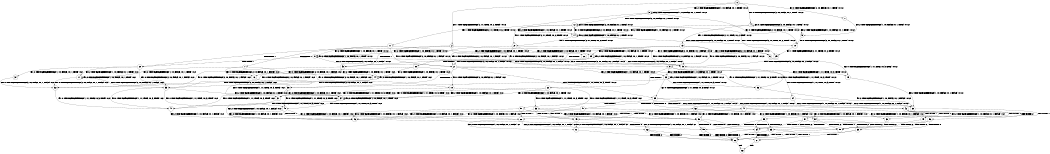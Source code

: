 digraph BCG {
size = "7, 10.5";
center = TRUE;
node [shape = circle];
0 [peripheries = 2];
0 -> 1 [label = "EX !0 !ATOMIC_EXCH_BRANCH (2, +0, FALSE, +0, 1, TRUE) !:0:1:2:"];
0 -> 2 [label = "EX !1 !ATOMIC_EXCH_BRANCH (2, +1, TRUE, +0, 2, TRUE) !:0:1:2:"];
0 -> 3 [label = "EX !2 !ATOMIC_EXCH_BRANCH (1, +0, FALSE, +0, 1, TRUE) !:0:1:2:"];
0 -> 4 [label = "EX !0 !ATOMIC_EXCH_BRANCH (2, +0, FALSE, +0, 1, TRUE) !:0:1:2:"];
1 -> 5 [label = "EX !2 !ATOMIC_EXCH_BRANCH (1, +0, FALSE, +0, 1, TRUE) !:0:1:2:"];
2 -> 6 [label = "EX !0 !ATOMIC_EXCH_BRANCH (2, +0, FALSE, +0, 1, FALSE) !:0:1:2:"];
2 -> 7 [label = "TERMINATE !1"];
2 -> 8 [label = "EX !2 !ATOMIC_EXCH_BRANCH (1, +0, FALSE, +0, 1, TRUE) !:0:1:2:"];
2 -> 9 [label = "EX !0 !ATOMIC_EXCH_BRANCH (2, +0, FALSE, +0, 1, FALSE) !:0:1:2:"];
3 -> 10 [label = "EX !0 !ATOMIC_EXCH_BRANCH (2, +0, FALSE, +0, 1, TRUE) !:0:1:2:"];
3 -> 11 [label = "EX !1 !ATOMIC_EXCH_BRANCH (2, +1, TRUE, +0, 2, TRUE) !:0:1:2:"];
3 -> 12 [label = "EX !0 !ATOMIC_EXCH_BRANCH (2, +0, FALSE, +0, 1, TRUE) !:0:1:2:"];
3 -> 3 [label = "EX !2 !ATOMIC_EXCH_BRANCH (1, +0, FALSE, +0, 1, TRUE) !:0:1:2:"];
4 -> 5 [label = "EX !2 !ATOMIC_EXCH_BRANCH (1, +0, FALSE, +0, 1, TRUE) !:0:1:2:"];
4 -> 13 [label = "EX !1 !ATOMIC_EXCH_BRANCH (2, +1, TRUE, +0, 2, TRUE) !:0:1:2:"];
4 -> 14 [label = "EX !2 !ATOMIC_EXCH_BRANCH (1, +0, FALSE, +0, 1, TRUE) !:0:1:2:"];
4 -> 4 [label = "EX !0 !ATOMIC_EXCH_BRANCH (2, +0, FALSE, +0, 1, TRUE) !:0:1:2:"];
5 -> 10 [label = "EX !0 !ATOMIC_EXCH_BRANCH (2, +0, FALSE, +0, 1, TRUE) !:0:1:2:"];
6 -> 15 [label = "EX !0 !ATOMIC_EXCH_BRANCH (1, +1, TRUE, +0, 3, TRUE) !:0:1:2:"];
7 -> 16 [label = "EX !0 !ATOMIC_EXCH_BRANCH (2, +0, FALSE, +0, 1, FALSE) !:0:2:"];
7 -> 17 [label = "EX !2 !ATOMIC_EXCH_BRANCH (1, +0, FALSE, +0, 1, TRUE) !:0:2:"];
7 -> 18 [label = "EX !0 !ATOMIC_EXCH_BRANCH (2, +0, FALSE, +0, 1, FALSE) !:0:2:"];
8 -> 19 [label = "EX !0 !ATOMIC_EXCH_BRANCH (2, +0, FALSE, +0, 1, FALSE) !:0:1:2:"];
8 -> 20 [label = "TERMINATE !1"];
8 -> 21 [label = "EX !0 !ATOMIC_EXCH_BRANCH (2, +0, FALSE, +0, 1, FALSE) !:0:1:2:"];
8 -> 8 [label = "EX !2 !ATOMIC_EXCH_BRANCH (1, +0, FALSE, +0, 1, TRUE) !:0:1:2:"];
9 -> 15 [label = "EX !0 !ATOMIC_EXCH_BRANCH (1, +1, TRUE, +0, 3, TRUE) !:0:1:2:"];
9 -> 22 [label = "TERMINATE !1"];
9 -> 23 [label = "EX !2 !ATOMIC_EXCH_BRANCH (1, +0, FALSE, +0, 1, TRUE) !:0:1:2:"];
9 -> 24 [label = "EX !0 !ATOMIC_EXCH_BRANCH (1, +1, TRUE, +0, 3, TRUE) !:0:1:2:"];
10 -> 25 [label = "EX !1 !ATOMIC_EXCH_BRANCH (2, +1, TRUE, +0, 2, TRUE) !:0:1:2:"];
11 -> 26 [label = "EX !2 !ATOMIC_EXCH_BRANCH (1, +0, FALSE, +0, 1, TRUE) !:0:1:2:"];
11 -> 20 [label = "TERMINATE !1"];
11 -> 21 [label = "EX !0 !ATOMIC_EXCH_BRANCH (2, +0, FALSE, +0, 1, FALSE) !:0:1:2:"];
11 -> 8 [label = "EX !2 !ATOMIC_EXCH_BRANCH (1, +0, FALSE, +0, 1, TRUE) !:0:1:2:"];
12 -> 25 [label = "EX !1 !ATOMIC_EXCH_BRANCH (2, +1, TRUE, +0, 2, TRUE) !:0:1:2:"];
12 -> 27 [label = "EX !1 !ATOMIC_EXCH_BRANCH (2, +1, TRUE, +0, 2, TRUE) !:0:1:2:"];
12 -> 14 [label = "EX !2 !ATOMIC_EXCH_BRANCH (1, +0, FALSE, +0, 1, TRUE) !:0:1:2:"];
12 -> 12 [label = "EX !0 !ATOMIC_EXCH_BRANCH (2, +0, FALSE, +0, 1, TRUE) !:0:1:2:"];
13 -> 6 [label = "EX !0 !ATOMIC_EXCH_BRANCH (2, +0, FALSE, +0, 1, FALSE) !:0:1:2:"];
13 -> 28 [label = "TERMINATE !1"];
13 -> 29 [label = "EX !2 !ATOMIC_EXCH_BRANCH (1, +0, FALSE, +0, 1, TRUE) !:0:1:2:"];
13 -> 9 [label = "EX !0 !ATOMIC_EXCH_BRANCH (2, +0, FALSE, +0, 1, FALSE) !:0:1:2:"];
14 -> 10 [label = "EX !0 !ATOMIC_EXCH_BRANCH (2, +0, FALSE, +0, 1, TRUE) !:0:1:2:"];
14 -> 27 [label = "EX !1 !ATOMIC_EXCH_BRANCH (2, +1, TRUE, +0, 2, TRUE) !:0:1:2:"];
14 -> 14 [label = "EX !2 !ATOMIC_EXCH_BRANCH (1, +0, FALSE, +0, 1, TRUE) !:0:1:2:"];
14 -> 12 [label = "EX !0 !ATOMIC_EXCH_BRANCH (2, +0, FALSE, +0, 1, TRUE) !:0:1:2:"];
15 -> 30 [label = "EX !2 !ATOMIC_EXCH_BRANCH (1, +0, FALSE, +0, 1, FALSE) !:0:1:2:"];
16 -> 31 [label = "EX !0 !ATOMIC_EXCH_BRANCH (1, +1, TRUE, +0, 3, TRUE) !:0:2:"];
17 -> 32 [label = "EX !0 !ATOMIC_EXCH_BRANCH (2, +0, FALSE, +0, 1, FALSE) !:0:2:"];
17 -> 33 [label = "EX !0 !ATOMIC_EXCH_BRANCH (2, +0, FALSE, +0, 1, FALSE) !:0:2:"];
17 -> 17 [label = "EX !2 !ATOMIC_EXCH_BRANCH (1, +0, FALSE, +0, 1, TRUE) !:0:2:"];
18 -> 31 [label = "EX !0 !ATOMIC_EXCH_BRANCH (1, +1, TRUE, +0, 3, TRUE) !:0:2:"];
18 -> 34 [label = "EX !2 !ATOMIC_EXCH_BRANCH (1, +0, FALSE, +0, 1, TRUE) !:0:2:"];
18 -> 35 [label = "EX !0 !ATOMIC_EXCH_BRANCH (1, +1, TRUE, +0, 3, TRUE) !:0:2:"];
19 -> 36 [label = "EX !0 !ATOMIC_EXCH_BRANCH (1, +1, TRUE, +0, 3, TRUE) !:0:1:2:"];
20 -> 37 [label = "EX !2 !ATOMIC_EXCH_BRANCH (1, +0, FALSE, +0, 1, TRUE) !:0:2:"];
20 -> 33 [label = "EX !0 !ATOMIC_EXCH_BRANCH (2, +0, FALSE, +0, 1, FALSE) !:0:2:"];
20 -> 17 [label = "EX !2 !ATOMIC_EXCH_BRANCH (1, +0, FALSE, +0, 1, TRUE) !:0:2:"];
21 -> 36 [label = "EX !0 !ATOMIC_EXCH_BRANCH (1, +1, TRUE, +0, 3, TRUE) !:0:1:2:"];
21 -> 38 [label = "TERMINATE !1"];
21 -> 23 [label = "EX !2 !ATOMIC_EXCH_BRANCH (1, +0, FALSE, +0, 1, TRUE) !:0:1:2:"];
21 -> 39 [label = "EX !0 !ATOMIC_EXCH_BRANCH (1, +1, TRUE, +0, 3, TRUE) !:0:1:2:"];
22 -> 31 [label = "EX !0 !ATOMIC_EXCH_BRANCH (1, +1, TRUE, +0, 3, TRUE) !:0:2:"];
22 -> 34 [label = "EX !2 !ATOMIC_EXCH_BRANCH (1, +0, FALSE, +0, 1, TRUE) !:0:2:"];
22 -> 35 [label = "EX !0 !ATOMIC_EXCH_BRANCH (1, +1, TRUE, +0, 3, TRUE) !:0:2:"];
23 -> 36 [label = "EX !0 !ATOMIC_EXCH_BRANCH (1, +1, TRUE, +0, 3, TRUE) !:0:1:2:"];
23 -> 38 [label = "TERMINATE !1"];
23 -> 23 [label = "EX !2 !ATOMIC_EXCH_BRANCH (1, +0, FALSE, +0, 1, TRUE) !:0:1:2:"];
23 -> 39 [label = "EX !0 !ATOMIC_EXCH_BRANCH (1, +1, TRUE, +0, 3, TRUE) !:0:1:2:"];
24 -> 30 [label = "EX !2 !ATOMIC_EXCH_BRANCH (1, +0, FALSE, +0, 1, FALSE) !:0:1:2:"];
24 -> 40 [label = "TERMINATE !1"];
24 -> 41 [label = "TERMINATE !0"];
24 -> 42 [label = "EX !2 !ATOMIC_EXCH_BRANCH (1, +0, FALSE, +0, 1, FALSE) !:0:1:2:"];
25 -> 19 [label = "EX !0 !ATOMIC_EXCH_BRANCH (2, +0, FALSE, +0, 1, FALSE) !:0:1:2:"];
26 -> 19 [label = "EX !0 !ATOMIC_EXCH_BRANCH (2, +0, FALSE, +0, 1, FALSE) !:0:1:2:"];
27 -> 19 [label = "EX !0 !ATOMIC_EXCH_BRANCH (2, +0, FALSE, +0, 1, FALSE) !:0:1:2:"];
27 -> 43 [label = "TERMINATE !1"];
27 -> 29 [label = "EX !2 !ATOMIC_EXCH_BRANCH (1, +0, FALSE, +0, 1, TRUE) !:0:1:2:"];
27 -> 21 [label = "EX !0 !ATOMIC_EXCH_BRANCH (2, +0, FALSE, +0, 1, FALSE) !:0:1:2:"];
28 -> 16 [label = "EX !0 !ATOMIC_EXCH_BRANCH (2, +0, FALSE, +0, 1, FALSE) !:0:2:"];
28 -> 44 [label = "EX !2 !ATOMIC_EXCH_BRANCH (1, +0, FALSE, +0, 1, TRUE) !:0:2:"];
28 -> 18 [label = "EX !0 !ATOMIC_EXCH_BRANCH (2, +0, FALSE, +0, 1, FALSE) !:0:2:"];
29 -> 19 [label = "EX !0 !ATOMIC_EXCH_BRANCH (2, +0, FALSE, +0, 1, FALSE) !:0:1:2:"];
29 -> 43 [label = "TERMINATE !1"];
29 -> 29 [label = "EX !2 !ATOMIC_EXCH_BRANCH (1, +0, FALSE, +0, 1, TRUE) !:0:1:2:"];
29 -> 21 [label = "EX !0 !ATOMIC_EXCH_BRANCH (2, +0, FALSE, +0, 1, FALSE) !:0:1:2:"];
30 -> 45 [label = "TERMINATE !0"];
31 -> 46 [label = "EX !2 !ATOMIC_EXCH_BRANCH (1, +0, FALSE, +0, 1, FALSE) !:0:2:"];
32 -> 47 [label = "EX !0 !ATOMIC_EXCH_BRANCH (1, +1, TRUE, +0, 3, TRUE) !:0:2:"];
33 -> 47 [label = "EX !0 !ATOMIC_EXCH_BRANCH (1, +1, TRUE, +0, 3, TRUE) !:0:2:"];
33 -> 34 [label = "EX !2 !ATOMIC_EXCH_BRANCH (1, +0, FALSE, +0, 1, TRUE) !:0:2:"];
33 -> 48 [label = "EX !0 !ATOMIC_EXCH_BRANCH (1, +1, TRUE, +0, 3, TRUE) !:0:2:"];
34 -> 47 [label = "EX !0 !ATOMIC_EXCH_BRANCH (1, +1, TRUE, +0, 3, TRUE) !:0:2:"];
34 -> 34 [label = "EX !2 !ATOMIC_EXCH_BRANCH (1, +0, FALSE, +0, 1, TRUE) !:0:2:"];
34 -> 48 [label = "EX !0 !ATOMIC_EXCH_BRANCH (1, +1, TRUE, +0, 3, TRUE) !:0:2:"];
35 -> 46 [label = "EX !2 !ATOMIC_EXCH_BRANCH (1, +0, FALSE, +0, 1, FALSE) !:0:2:"];
35 -> 49 [label = "TERMINATE !0"];
35 -> 50 [label = "EX !2 !ATOMIC_EXCH_BRANCH (1, +0, FALSE, +0, 1, FALSE) !:0:2:"];
36 -> 30 [label = "EX !2 !ATOMIC_EXCH_BRANCH (1, +0, FALSE, +0, 1, FALSE) !:0:1:2:"];
37 -> 32 [label = "EX !0 !ATOMIC_EXCH_BRANCH (2, +0, FALSE, +0, 1, FALSE) !:0:2:"];
38 -> 47 [label = "EX !0 !ATOMIC_EXCH_BRANCH (1, +1, TRUE, +0, 3, TRUE) !:0:2:"];
38 -> 34 [label = "EX !2 !ATOMIC_EXCH_BRANCH (1, +0, FALSE, +0, 1, TRUE) !:0:2:"];
38 -> 48 [label = "EX !0 !ATOMIC_EXCH_BRANCH (1, +1, TRUE, +0, 3, TRUE) !:0:2:"];
39 -> 30 [label = "EX !2 !ATOMIC_EXCH_BRANCH (1, +0, FALSE, +0, 1, FALSE) !:0:1:2:"];
39 -> 51 [label = "TERMINATE !1"];
39 -> 52 [label = "TERMINATE !0"];
39 -> 42 [label = "EX !2 !ATOMIC_EXCH_BRANCH (1, +0, FALSE, +0, 1, FALSE) !:0:1:2:"];
40 -> 46 [label = "EX !2 !ATOMIC_EXCH_BRANCH (1, +0, FALSE, +0, 1, FALSE) !:0:2:"];
40 -> 49 [label = "TERMINATE !0"];
40 -> 50 [label = "EX !2 !ATOMIC_EXCH_BRANCH (1, +0, FALSE, +0, 1, FALSE) !:0:2:"];
41 -> 53 [label = "EX !2 !ATOMIC_EXCH_BRANCH (1, +0, FALSE, +0, 1, FALSE) !:1:2:"];
41 -> 49 [label = "TERMINATE !1"];
41 -> 54 [label = "EX !2 !ATOMIC_EXCH_BRANCH (1, +0, FALSE, +0, 1, FALSE) !:1:2:"];
42 -> 45 [label = "TERMINATE !0"];
42 -> 55 [label = "TERMINATE !1"];
42 -> 56 [label = "TERMINATE !2"];
42 -> 57 [label = "TERMINATE !0"];
43 -> 32 [label = "EX !0 !ATOMIC_EXCH_BRANCH (2, +0, FALSE, +0, 1, FALSE) !:0:2:"];
43 -> 44 [label = "EX !2 !ATOMIC_EXCH_BRANCH (1, +0, FALSE, +0, 1, TRUE) !:0:2:"];
43 -> 33 [label = "EX !0 !ATOMIC_EXCH_BRANCH (2, +0, FALSE, +0, 1, FALSE) !:0:2:"];
44 -> 32 [label = "EX !0 !ATOMIC_EXCH_BRANCH (2, +0, FALSE, +0, 1, FALSE) !:0:2:"];
44 -> 44 [label = "EX !2 !ATOMIC_EXCH_BRANCH (1, +0, FALSE, +0, 1, TRUE) !:0:2:"];
44 -> 33 [label = "EX !0 !ATOMIC_EXCH_BRANCH (2, +0, FALSE, +0, 1, FALSE) !:0:2:"];
45 -> 58 [label = "TERMINATE !2"];
46 -> 59 [label = "TERMINATE !0"];
47 -> 46 [label = "EX !2 !ATOMIC_EXCH_BRANCH (1, +0, FALSE, +0, 1, FALSE) !:0:2:"];
48 -> 46 [label = "EX !2 !ATOMIC_EXCH_BRANCH (1, +0, FALSE, +0, 1, FALSE) !:0:2:"];
48 -> 60 [label = "TERMINATE !0"];
48 -> 50 [label = "EX !2 !ATOMIC_EXCH_BRANCH (1, +0, FALSE, +0, 1, FALSE) !:0:2:"];
49 -> 61 [label = "EX !2 !ATOMIC_EXCH_BRANCH (1, +0, FALSE, +0, 1, FALSE) !:2:"];
49 -> 62 [label = "EX !2 !ATOMIC_EXCH_BRANCH (1, +0, FALSE, +0, 1, FALSE) !:2:"];
50 -> 59 [label = "TERMINATE !0"];
50 -> 63 [label = "TERMINATE !2"];
50 -> 64 [label = "TERMINATE !0"];
51 -> 46 [label = "EX !2 !ATOMIC_EXCH_BRANCH (1, +0, FALSE, +0, 1, FALSE) !:0:2:"];
51 -> 60 [label = "TERMINATE !0"];
51 -> 50 [label = "EX !2 !ATOMIC_EXCH_BRANCH (1, +0, FALSE, +0, 1, FALSE) !:0:2:"];
52 -> 53 [label = "EX !2 !ATOMIC_EXCH_BRANCH (1, +0, FALSE, +0, 1, FALSE) !:1:2:"];
52 -> 60 [label = "TERMINATE !1"];
52 -> 54 [label = "EX !2 !ATOMIC_EXCH_BRANCH (1, +0, FALSE, +0, 1, FALSE) !:1:2:"];
53 -> 58 [label = "TERMINATE !2"];
54 -> 58 [label = "TERMINATE !2"];
54 -> 64 [label = "TERMINATE !1"];
54 -> 65 [label = "TERMINATE !2"];
55 -> 59 [label = "TERMINATE !0"];
55 -> 63 [label = "TERMINATE !2"];
55 -> 64 [label = "TERMINATE !0"];
56 -> 58 [label = "TERMINATE !0"];
56 -> 63 [label = "TERMINATE !1"];
56 -> 65 [label = "TERMINATE !0"];
57 -> 58 [label = "TERMINATE !2"];
57 -> 64 [label = "TERMINATE !1"];
57 -> 65 [label = "TERMINATE !2"];
58 -> 66 [label = "TERMINATE !1"];
59 -> 66 [label = "TERMINATE !2"];
60 -> 61 [label = "EX !2 !ATOMIC_EXCH_BRANCH (1, +0, FALSE, +0, 1, FALSE) !:2:"];
60 -> 62 [label = "EX !2 !ATOMIC_EXCH_BRANCH (1, +0, FALSE, +0, 1, FALSE) !:2:"];
61 -> 66 [label = "TERMINATE !2"];
62 -> 66 [label = "TERMINATE !2"];
62 -> 67 [label = "TERMINATE !2"];
63 -> 66 [label = "TERMINATE !0"];
63 -> 67 [label = "TERMINATE !0"];
64 -> 66 [label = "TERMINATE !2"];
64 -> 67 [label = "TERMINATE !2"];
65 -> 66 [label = "TERMINATE !1"];
65 -> 67 [label = "TERMINATE !1"];
66 -> 68 [label = "exit"];
67 -> 68 [label = "exit"];
}
